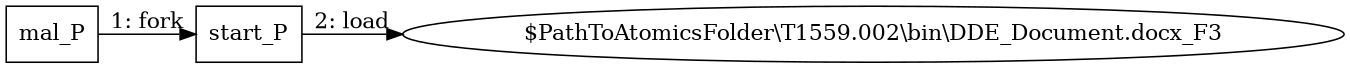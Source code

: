 digraph "T1559.002" {
rankdir="LR"
size="9"
fixedsize="false"
splines="true"
nodesep=0.3
ranksep=0
fontsize=10
overlap="scalexy"
engine= "neato"
	"mal_P" [node_type=Process shape=box]
	"start_P" [node_type=Process shape=box]
	"$PathToAtomicsFolder\\T1559.002\\bin\\DDE_Document.docx_F3" [node_type=File shape=ellipse]
	"mal_P" -> "start_P" [label="1: fork"]
	"start_P" -> "$PathToAtomicsFolder\\T1559.002\\bin\\DDE_Document.docx_F3" [label="2: load"]
}
